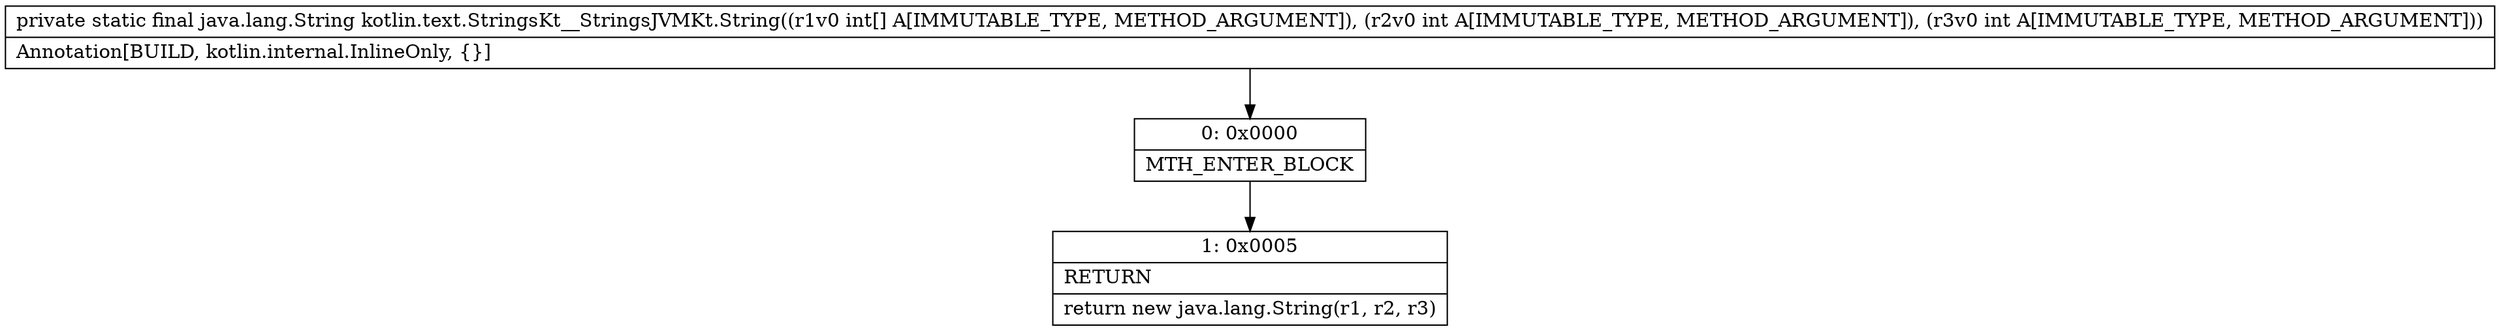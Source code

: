 digraph "CFG forkotlin.text.StringsKt__StringsJVMKt.String([III)Ljava\/lang\/String;" {
Node_0 [shape=record,label="{0\:\ 0x0000|MTH_ENTER_BLOCK\l}"];
Node_1 [shape=record,label="{1\:\ 0x0005|RETURN\l|return new java.lang.String(r1, r2, r3)\l}"];
MethodNode[shape=record,label="{private static final java.lang.String kotlin.text.StringsKt__StringsJVMKt.String((r1v0 int[] A[IMMUTABLE_TYPE, METHOD_ARGUMENT]), (r2v0 int A[IMMUTABLE_TYPE, METHOD_ARGUMENT]), (r3v0 int A[IMMUTABLE_TYPE, METHOD_ARGUMENT]))  | Annotation[BUILD, kotlin.internal.InlineOnly, \{\}]\l}"];
MethodNode -> Node_0;
Node_0 -> Node_1;
}

